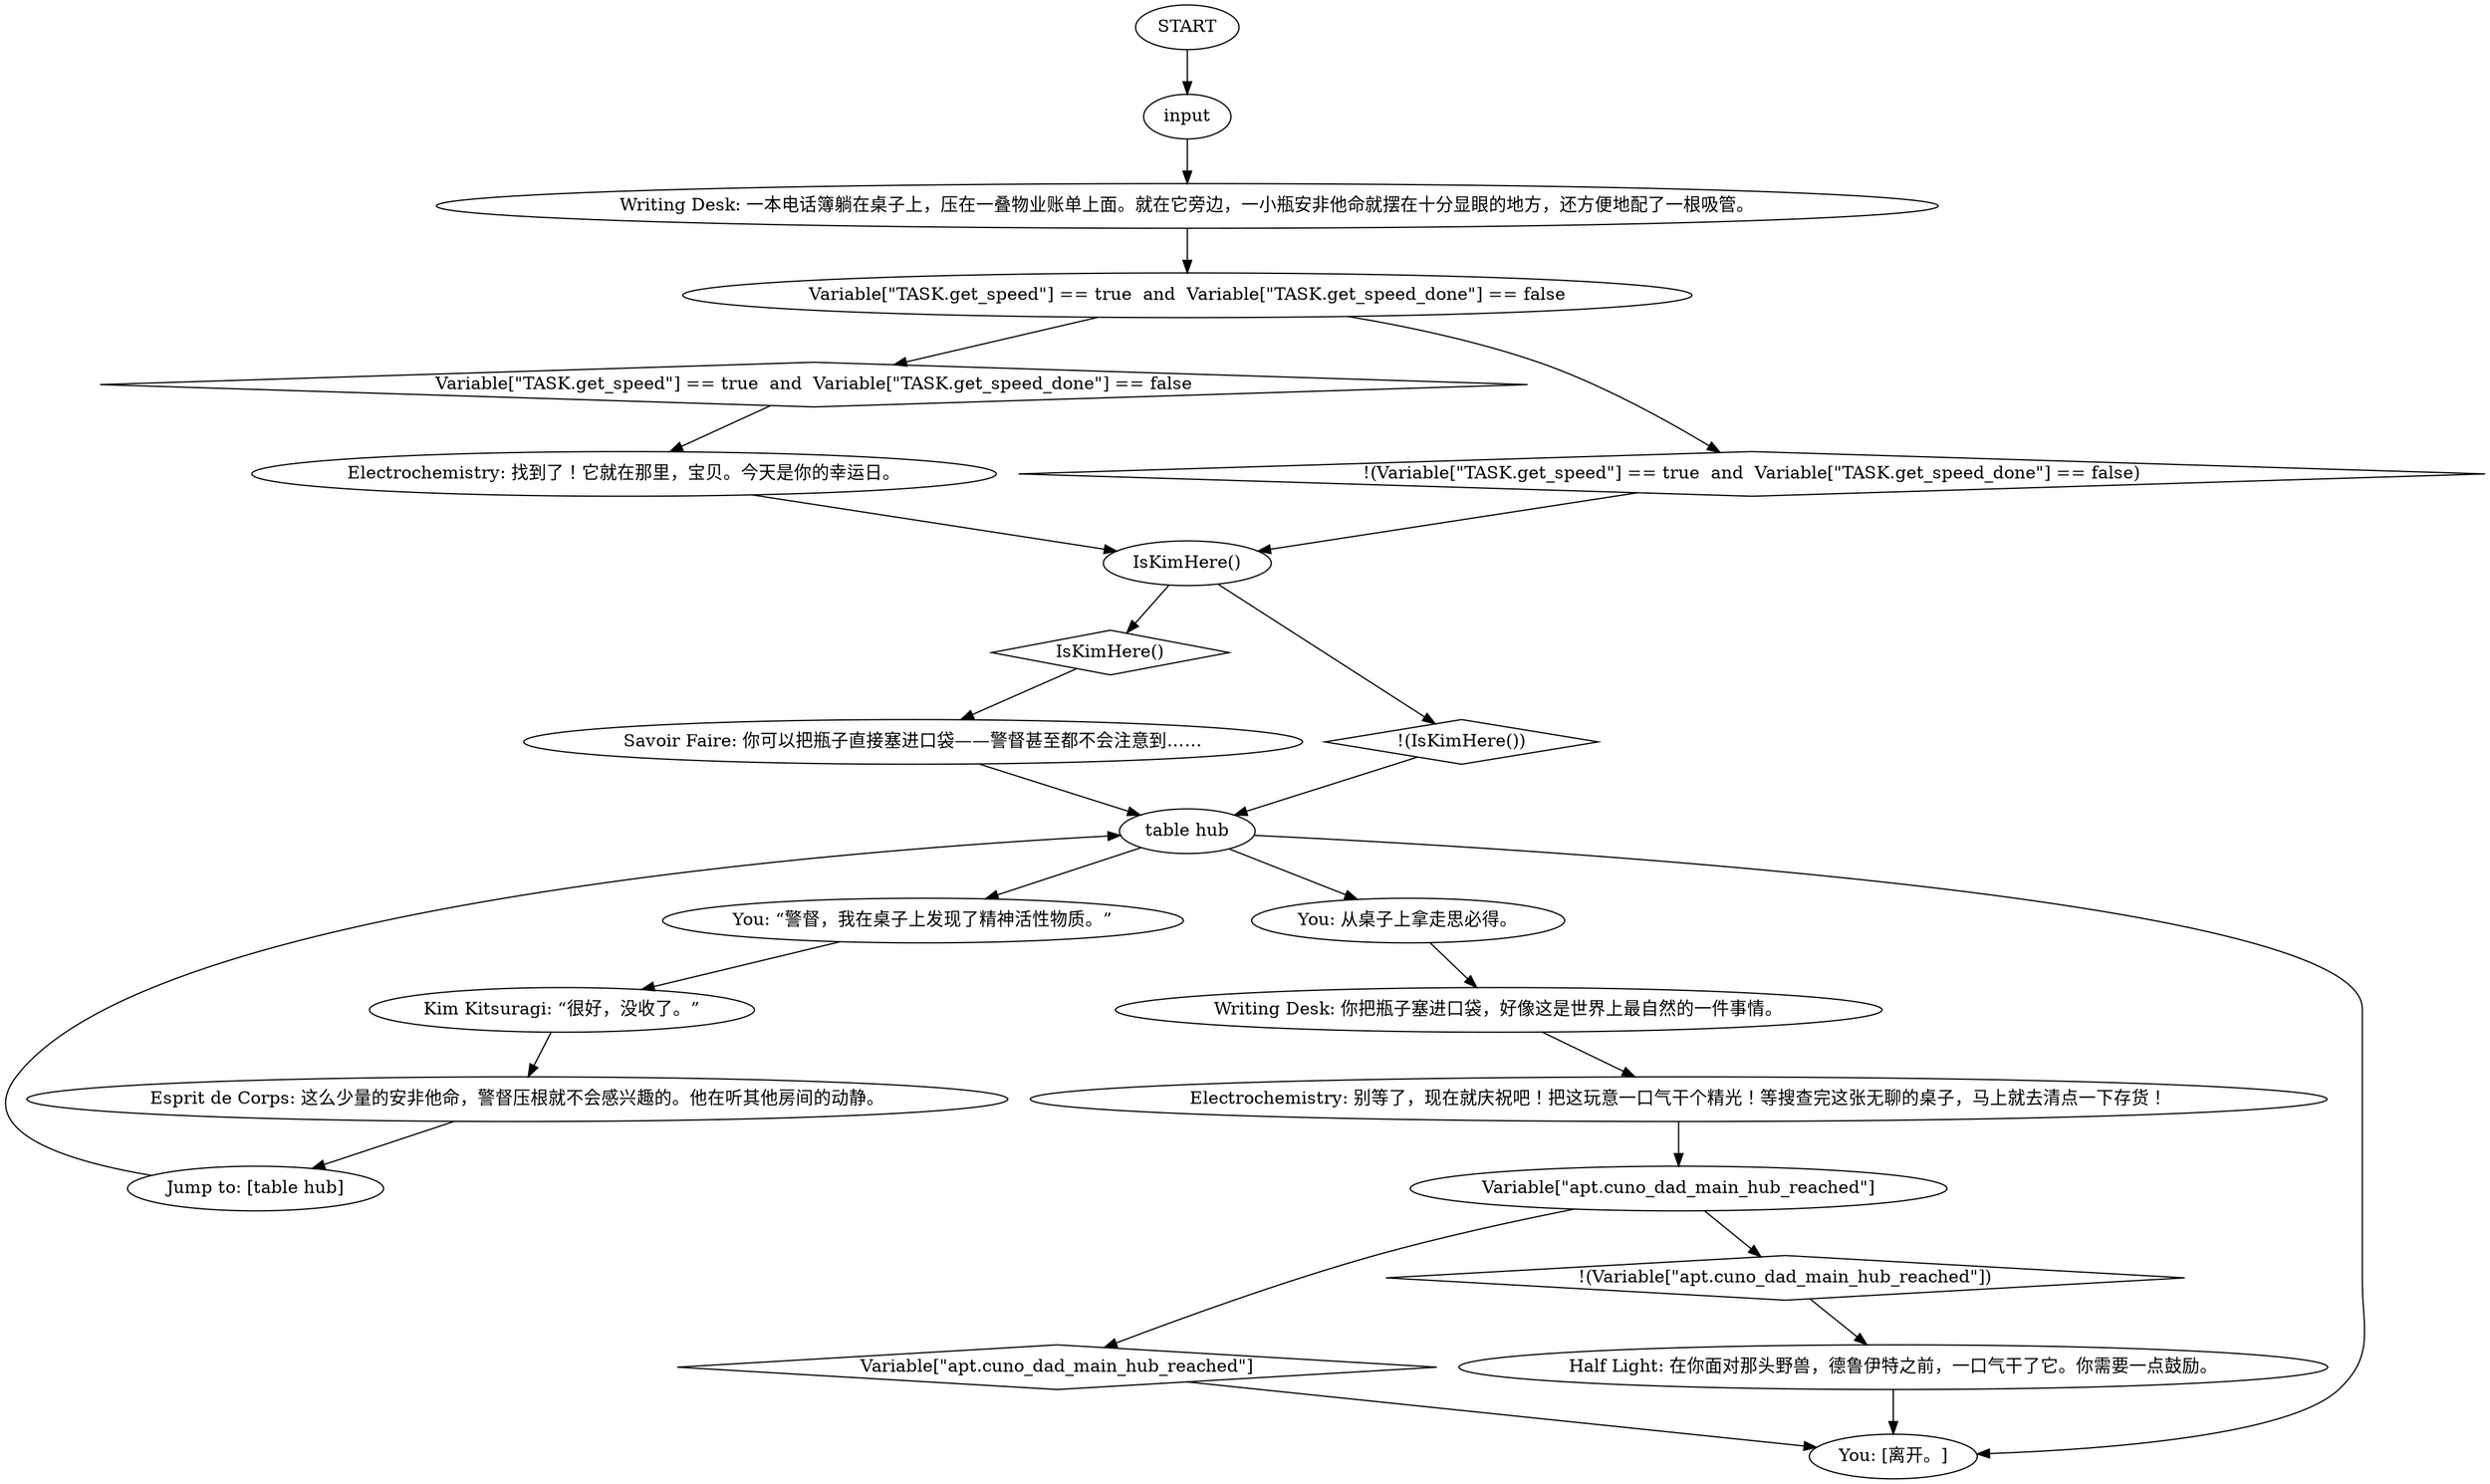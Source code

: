 # APT / WRITING DESK IN CUNO'S APT
# 2 bottles of speed on the table, in plain sight. A straw in the bottle. Low-quality trucker speed. Drugs have charges, this is a low-charge one. 0 bonus to your electrochem base-count of how many times you can use the drug.
#
#FIND THE SPEED finishes when you click on the table. While you're taking that shit, Kim is already checking the other room. Kitsuragi love goes down if you take the drugs.
#
#Table diag despaws after you've taken the drugs.
#
#Habit-initiation dialogue. Electrochem tells you blast one already in this dialogue. Ask Argo (abt cigarette initiation dial). It should also teach you to put it in your hold slot. 
#
#Global afterthought, electrochem pops up
# ==================================================
digraph G {
	  0 [label="START"];
	  1 [label="input"];
	  2 [label="Jump to: [table hub]"];
	  3 [label="You: “警督，我在桌子上发现了精神活性物质。”"];
	  5 [label="Kim Kitsuragi: “很好，没收了。”"];
	  6 [label="Writing Desk: 一本电话簿躺在桌子上，压在一叠物业账单上面。就在它旁边，一小瓶安非他命就摆在十分显眼的地方，还方便地配了一根吸管。"];
	  7 [label="Electrochemistry: 别等了，现在就庆祝吧！把这玩意一口气干个精光！等搜查完这张无聊的桌子，马上就去清点一下存货！"];
	  8 [label="Esprit de Corps: 这么少量的安非他命，警督压根就不会感兴趣的。他在听其他房间的动静。"];
	  9 [label="Electrochemistry: 找到了！它就在那里，宝贝。今天是你的幸运日。"];
	  10 [label="You: 从桌子上拿走思必得。"];
	  11 [label="Variable[\"TASK.get_speed\"] == true  and  Variable[\"TASK.get_speed_done\"] == false"];
	  12 [label="Variable[\"TASK.get_speed\"] == true  and  Variable[\"TASK.get_speed_done\"] == false", shape=diamond];
	  13 [label="!(Variable[\"TASK.get_speed\"] == true  and  Variable[\"TASK.get_speed_done\"] == false)", shape=diamond];
	  14 [label="table hub"];
	  15 [label="IsKimHere()"];
	  16 [label="IsKimHere()", shape=diamond];
	  17 [label="!(IsKimHere())", shape=diamond];
	  18 [label="You: [离开。]"];
	  19 [label="Savoir Faire: 你可以把瓶子直接塞进口袋——警督甚至都不会注意到……"];
	  20 [label="Half Light: 在你面对那头野兽，德鲁伊特之前，一口气干了它。你需要一点鼓励。"];
	  21 [label="Writing Desk: 你把瓶子塞进口袋，好像这是世界上最自然的一件事情。"];
	  22 [label="Variable[\"apt.cuno_dad_main_hub_reached\"]"];
	  23 [label="Variable[\"apt.cuno_dad_main_hub_reached\"]", shape=diamond];
	  24 [label="!(Variable[\"apt.cuno_dad_main_hub_reached\"])", shape=diamond];
	  0 -> 1
	  1 -> 6
	  2 -> 14
	  3 -> 5
	  5 -> 8
	  6 -> 11
	  7 -> 22
	  8 -> 2
	  9 -> 15
	  10 -> 21
	  11 -> 12
	  11 -> 13
	  12 -> 9
	  13 -> 15
	  14 -> 18
	  14 -> 10
	  14 -> 3
	  15 -> 16
	  15 -> 17
	  16 -> 19
	  17 -> 14
	  19 -> 14
	  20 -> 18
	  21 -> 7
	  22 -> 24
	  22 -> 23
	  23 -> 18
	  24 -> 20
}

